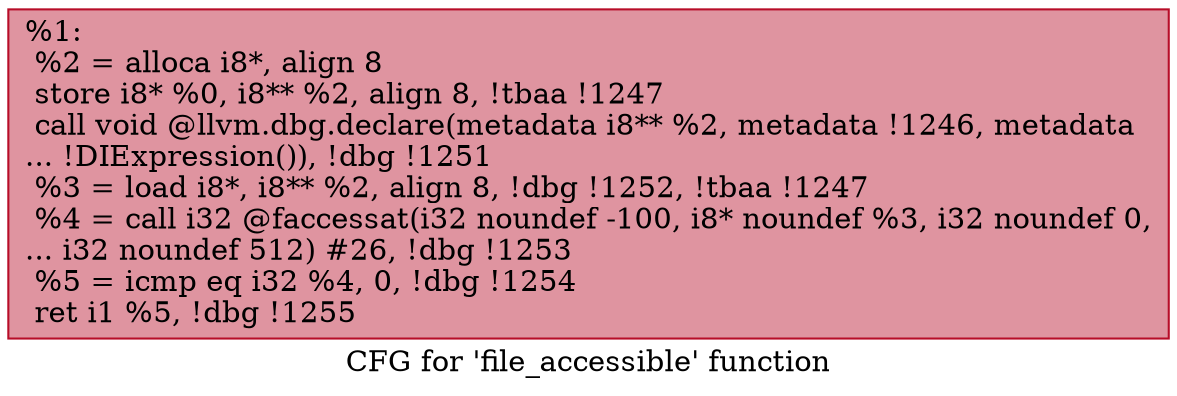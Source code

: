 digraph "CFG for 'file_accessible' function" {
	label="CFG for 'file_accessible' function";

	Node0x1199050 [shape=record,color="#b70d28ff", style=filled, fillcolor="#b70d2870",label="{%1:\l  %2 = alloca i8*, align 8\l  store i8* %0, i8** %2, align 8, !tbaa !1247\l  call void @llvm.dbg.declare(metadata i8** %2, metadata !1246, metadata\l... !DIExpression()), !dbg !1251\l  %3 = load i8*, i8** %2, align 8, !dbg !1252, !tbaa !1247\l  %4 = call i32 @faccessat(i32 noundef -100, i8* noundef %3, i32 noundef 0,\l... i32 noundef 512) #26, !dbg !1253\l  %5 = icmp eq i32 %4, 0, !dbg !1254\l  ret i1 %5, !dbg !1255\l}"];
}
